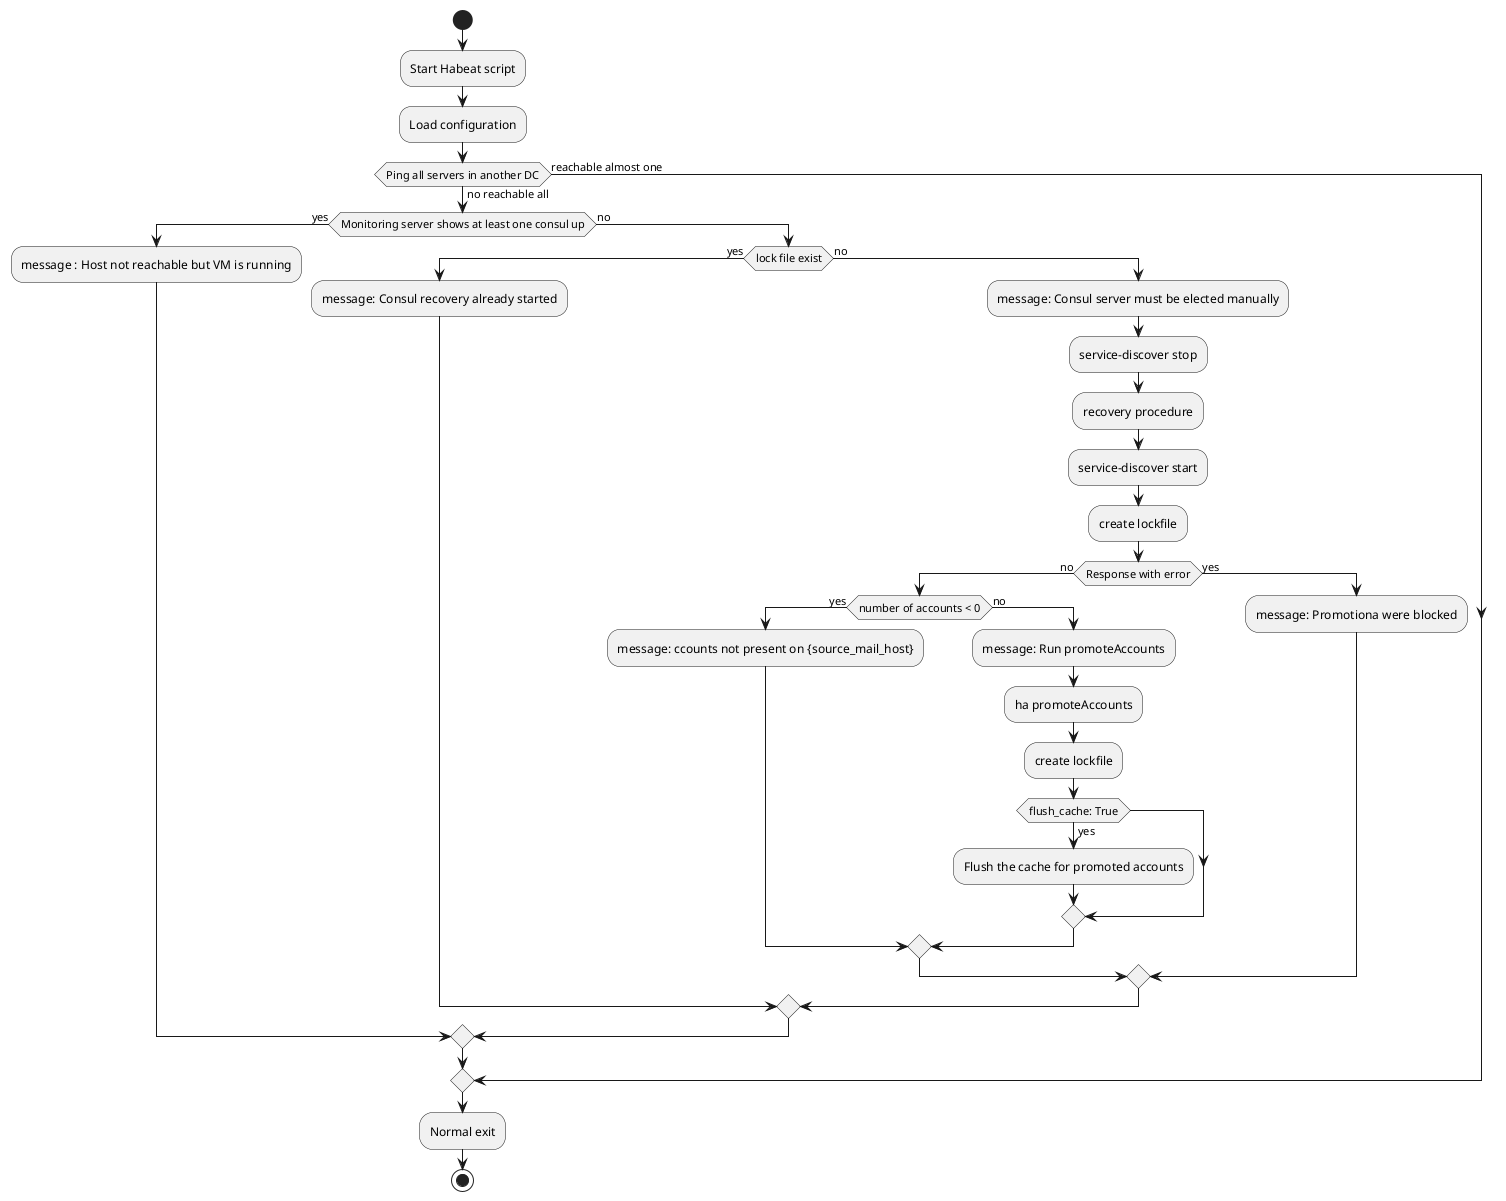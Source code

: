@startuml
start
:Start Habeat script;
:Load configuration;
if (Ping all servers in another DC) then (no reachable all)
  if (Monitoring server shows at least one consul up) then (yes)
    :message : Host not reachable but VM is running;
  else (no)
    if (lock file exist) then (yes)
      :message: Consul recovery already started;
    else (no)
      :message: Consul server must be elected manually;
      :service-discover stop;
      :recovery procedure;
      :service-discover start;
      :create lockfile;
      if (Response with error) then (no)
        if (number of accounts < 0) then (yes)
          :message: ccounts not present on {source_mail_host};
        else (no)
          :message: Run promoteAccounts;
          :ha promoteAccounts;
          :create lockfile;
          if (flush_cache: True) then (yes)
            :Flush the cache for promoted accounts;
          endif
        endif
      else (yes)
        :message: Promotiona were blocked;
      endif
    endif
  endif
else (reachable almost one)
endif
  :Normal exit;
  stop
@enduml